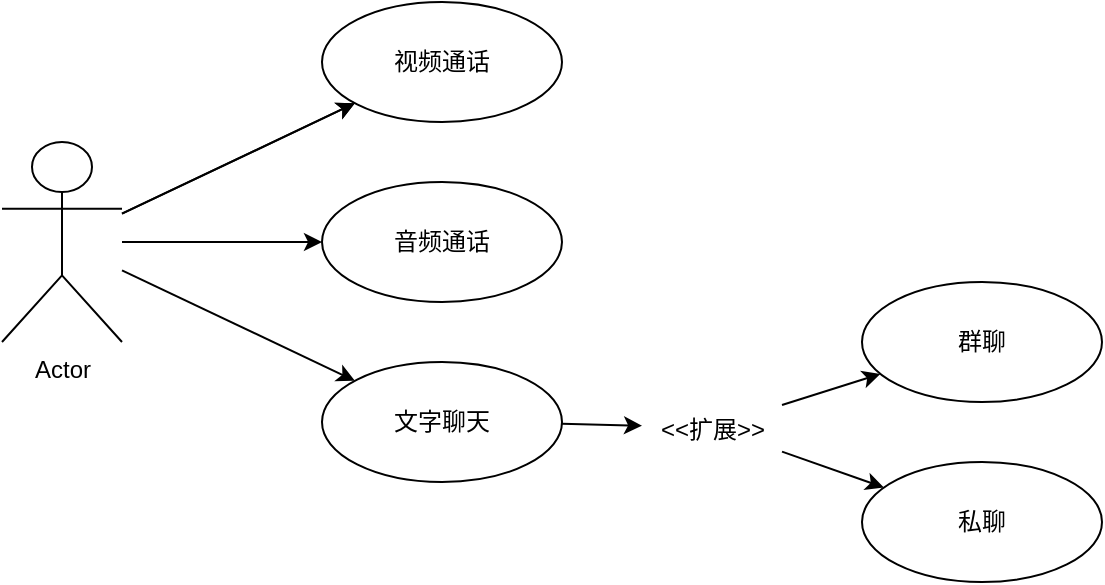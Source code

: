 <mxfile version="17.4.4" type="github">
  <diagram id="Z0HYogXsNK2ubtAIJYcc" name="第 1 页">
    <mxGraphModel dx="1422" dy="698" grid="1" gridSize="10" guides="1" tooltips="1" connect="1" arrows="1" fold="1" page="1" pageScale="1" pageWidth="827" pageHeight="1169" math="0" shadow="0">
      <root>
        <mxCell id="0" />
        <mxCell id="1" parent="0" />
        <mxCell id="ofPlvy2lXohE3Lev6-nU-34" value="" style="rounded=0;orthogonalLoop=1;jettySize=auto;html=1;" edge="1" parent="1" source="ofPlvy2lXohE3Lev6-nU-38" target="ofPlvy2lXohE3Lev6-nU-39">
          <mxGeometry relative="1" as="geometry" />
        </mxCell>
        <mxCell id="ofPlvy2lXohE3Lev6-nU-35" value="" style="edgeStyle=none;rounded=0;orthogonalLoop=1;jettySize=auto;html=1;" edge="1" parent="1" source="ofPlvy2lXohE3Lev6-nU-38" target="ofPlvy2lXohE3Lev6-nU-39">
          <mxGeometry relative="1" as="geometry" />
        </mxCell>
        <mxCell id="ofPlvy2lXohE3Lev6-nU-36" value="" style="edgeStyle=none;rounded=0;orthogonalLoop=1;jettySize=auto;html=1;" edge="1" parent="1" source="ofPlvy2lXohE3Lev6-nU-38" target="ofPlvy2lXohE3Lev6-nU-40">
          <mxGeometry relative="1" as="geometry" />
        </mxCell>
        <mxCell id="ofPlvy2lXohE3Lev6-nU-37" value="" style="edgeStyle=none;rounded=0;orthogonalLoop=1;jettySize=auto;html=1;" edge="1" parent="1" source="ofPlvy2lXohE3Lev6-nU-38" target="ofPlvy2lXohE3Lev6-nU-42">
          <mxGeometry relative="1" as="geometry" />
        </mxCell>
        <mxCell id="ofPlvy2lXohE3Lev6-nU-38" value="Actor" style="shape=umlActor;verticalLabelPosition=bottom;verticalAlign=top;html=1;outlineConnect=0;" vertex="1" parent="1">
          <mxGeometry x="170" y="230" width="60" height="100" as="geometry" />
        </mxCell>
        <mxCell id="ofPlvy2lXohE3Lev6-nU-39" value="视频通话" style="ellipse;whiteSpace=wrap;html=1;verticalAlign=middle;align=center;" vertex="1" parent="1">
          <mxGeometry x="330" y="160" width="120" height="60" as="geometry" />
        </mxCell>
        <mxCell id="ofPlvy2lXohE3Lev6-nU-40" value="音频通话" style="ellipse;whiteSpace=wrap;html=1;verticalAlign=middle;" vertex="1" parent="1">
          <mxGeometry x="330" y="250" width="120" height="60" as="geometry" />
        </mxCell>
        <mxCell id="ofPlvy2lXohE3Lev6-nU-41" value="" style="edgeStyle=none;rounded=0;orthogonalLoop=1;jettySize=auto;html=1;" edge="1" parent="1" source="ofPlvy2lXohE3Lev6-nU-42" target="ofPlvy2lXohE3Lev6-nU-45">
          <mxGeometry relative="1" as="geometry" />
        </mxCell>
        <mxCell id="ofPlvy2lXohE3Lev6-nU-42" value="文字聊天" style="ellipse;whiteSpace=wrap;html=1;verticalAlign=middle;" vertex="1" parent="1">
          <mxGeometry x="330" y="340" width="120" height="60" as="geometry" />
        </mxCell>
        <mxCell id="ofPlvy2lXohE3Lev6-nU-43" value="" style="edgeStyle=none;rounded=0;orthogonalLoop=1;jettySize=auto;html=1;" edge="1" parent="1" source="ofPlvy2lXohE3Lev6-nU-45" target="ofPlvy2lXohE3Lev6-nU-46">
          <mxGeometry relative="1" as="geometry" />
        </mxCell>
        <mxCell id="ofPlvy2lXohE3Lev6-nU-44" value="" style="edgeStyle=none;rounded=0;orthogonalLoop=1;jettySize=auto;html=1;" edge="1" parent="1" source="ofPlvy2lXohE3Lev6-nU-45" target="ofPlvy2lXohE3Lev6-nU-47">
          <mxGeometry relative="1" as="geometry" />
        </mxCell>
        <mxCell id="ofPlvy2lXohE3Lev6-nU-45" value="&amp;lt;&amp;lt;扩展&amp;gt;&amp;gt;" style="text;html=1;align=center;" vertex="1" parent="1">
          <mxGeometry x="490" y="360" width="70" height="25" as="geometry" />
        </mxCell>
        <mxCell id="ofPlvy2lXohE3Lev6-nU-46" value="群聊" style="ellipse;whiteSpace=wrap;html=1;" vertex="1" parent="1">
          <mxGeometry x="600" y="300" width="120" height="60" as="geometry" />
        </mxCell>
        <mxCell id="ofPlvy2lXohE3Lev6-nU-47" value="私聊" style="ellipse;whiteSpace=wrap;html=1;" vertex="1" parent="1">
          <mxGeometry x="600" y="390" width="120" height="60" as="geometry" />
        </mxCell>
      </root>
    </mxGraphModel>
  </diagram>
</mxfile>
